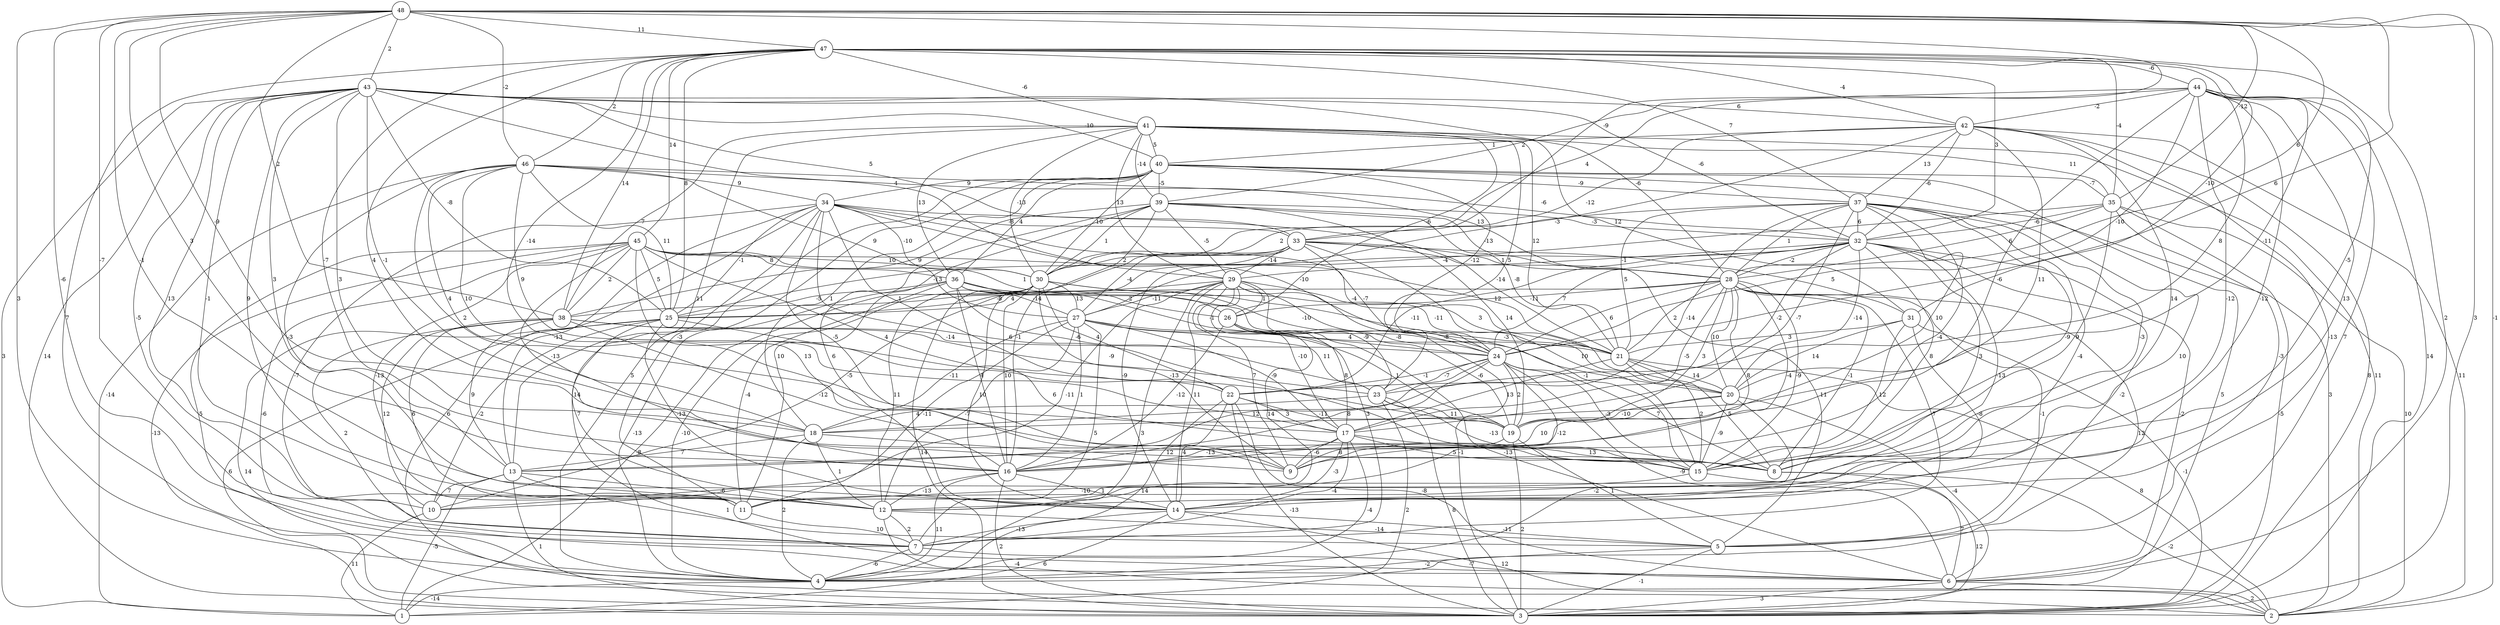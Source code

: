 graph { 
	 fontname="Helvetica,Arial,sans-serif" 
	 node [shape = circle]; 
	 48 -- 2 [label = "-1"];
	 48 -- 3 [label = "3"];
	 48 -- 4 [label = "3"];
	 48 -- 7 [label = "-6"];
	 48 -- 11 [label = "-7"];
	 48 -- 14 [label = "-1"];
	 48 -- 16 [label = "3"];
	 48 -- 18 [label = "-9"];
	 48 -- 24 [label = "6"];
	 48 -- 28 [label = "6"];
	 48 -- 33 [label = "-9"];
	 48 -- 35 [label = "-12"];
	 48 -- 38 [label = "2"];
	 48 -- 43 [label = "2"];
	 48 -- 46 [label = "-2"];
	 48 -- 47 [label = "11"];
	 47 -- 4 [label = "7"];
	 47 -- 6 [label = "2"];
	 47 -- 8 [label = "-5"];
	 47 -- 9 [label = "4"];
	 47 -- 16 [label = "-7"];
	 47 -- 17 [label = "-14"];
	 47 -- 25 [label = "8"];
	 47 -- 31 [label = "-10"];
	 47 -- 32 [label = "3"];
	 47 -- 35 [label = "-4"];
	 47 -- 37 [label = "7"];
	 47 -- 38 [label = "14"];
	 47 -- 41 [label = "-6"];
	 47 -- 42 [label = "-4"];
	 47 -- 44 [label = "-6"];
	 47 -- 45 [label = "14"];
	 47 -- 46 [label = "2"];
	 46 -- 1 [label = "-14"];
	 46 -- 8 [label = "2"];
	 46 -- 12 [label = "-3"];
	 46 -- 17 [label = "10"];
	 46 -- 18 [label = "4"];
	 46 -- 22 [label = "9"];
	 46 -- 25 [label = "11"];
	 46 -- 27 [label = "9"];
	 46 -- 28 [label = "13"];
	 46 -- 32 [label = "-6"];
	 46 -- 34 [label = "9"];
	 45 -- 3 [label = "-13"];
	 45 -- 4 [label = "5"];
	 45 -- 6 [label = "-6"];
	 45 -- 9 [label = "13"];
	 45 -- 11 [label = "-13"];
	 45 -- 16 [label = "-13"];
	 45 -- 19 [label = "4"];
	 45 -- 21 [label = "-4"];
	 45 -- 25 [label = "5"];
	 45 -- 26 [label = "1"];
	 45 -- 30 [label = "10"];
	 45 -- 36 [label = "8"];
	 45 -- 38 [label = "2"];
	 44 -- 3 [label = "14"];
	 44 -- 6 [label = "7"];
	 44 -- 11 [label = "-12"];
	 44 -- 12 [label = "13"];
	 44 -- 14 [label = "-12"];
	 44 -- 16 [label = "-6"];
	 44 -- 20 [label = "-11"];
	 44 -- 22 [label = "8"];
	 44 -- 24 [label = "-10"];
	 44 -- 33 [label = "4"];
	 44 -- 39 [label = "2"];
	 44 -- 42 [label = "-2"];
	 43 -- 1 [label = "3"];
	 43 -- 3 [label = "14"];
	 43 -- 7 [label = "-5"];
	 43 -- 8 [label = "3"];
	 43 -- 10 [label = "13"];
	 43 -- 11 [label = "-1"];
	 43 -- 12 [label = "9"];
	 43 -- 13 [label = "3"];
	 43 -- 18 [label = "-1"];
	 43 -- 25 [label = "-8"];
	 43 -- 28 [label = "-6"];
	 43 -- 29 [label = "4"];
	 43 -- 32 [label = "-6"];
	 43 -- 33 [label = "5"];
	 43 -- 40 [label = "-10"];
	 43 -- 42 [label = "6"];
	 42 -- 2 [label = "11"];
	 42 -- 3 [label = "8"];
	 42 -- 5 [label = "-13"];
	 42 -- 8 [label = "14"];
	 42 -- 18 [label = "11"];
	 42 -- 30 [label = "-12"];
	 42 -- 32 [label = "-6"];
	 42 -- 37 [label = "13"];
	 42 -- 38 [label = "-3"];
	 42 -- 40 [label = "1"];
	 41 -- 2 [label = "11"];
	 41 -- 13 [label = "11"];
	 41 -- 21 [label = "12"];
	 41 -- 23 [label = "5"];
	 41 -- 26 [label = "-6"];
	 41 -- 29 [label = "13"];
	 41 -- 30 [label = "-13"];
	 41 -- 31 [label = "12"];
	 41 -- 35 [label = "11"];
	 41 -- 36 [label = "13"];
	 41 -- 38 [label = "7"];
	 41 -- 39 [label = "-14"];
	 41 -- 40 [label = "5"];
	 40 -- 2 [label = "3"];
	 40 -- 3 [label = "5"];
	 40 -- 4 [label = "5"];
	 40 -- 11 [label = "-3"];
	 40 -- 18 [label = "1"];
	 40 -- 24 [label = "-12"];
	 40 -- 30 [label = "10"];
	 40 -- 34 [label = "9"];
	 40 -- 35 [label = "-7"];
	 40 -- 36 [label = "4"];
	 40 -- 37 [label = "-9"];
	 40 -- 39 [label = "-5"];
	 39 -- 11 [label = "10"];
	 39 -- 14 [label = "6"];
	 39 -- 16 [label = "-1"];
	 39 -- 19 [label = "14"];
	 39 -- 21 [label = "-8"];
	 39 -- 28 [label = "-13"];
	 39 -- 29 [label = "-5"];
	 39 -- 30 [label = "1"];
	 39 -- 32 [label = "-3"];
	 39 -- 38 [label = "9"];
	 38 -- 7 [label = "2"];
	 38 -- 10 [label = "12"];
	 38 -- 11 [label = "6"];
	 38 -- 13 [label = "9"];
	 38 -- 16 [label = "-12"];
	 38 -- 23 [label = "-9"];
	 38 -- 24 [label = "-14"];
	 37 -- 8 [label = "-3"];
	 37 -- 9 [label = "-4"];
	 37 -- 10 [label = "-4"];
	 37 -- 14 [label = "10"];
	 37 -- 15 [label = "-9"];
	 37 -- 17 [label = "-7"];
	 37 -- 18 [label = "-14"];
	 37 -- 19 [label = "10"];
	 37 -- 21 [label = "5"];
	 37 -- 28 [label = "1"];
	 37 -- 30 [label = "2"];
	 37 -- 32 [label = "6"];
	 36 -- 4 [label = "-13"];
	 36 -- 11 [label = "-4"];
	 36 -- 16 [label = "4"];
	 36 -- 20 [label = "-8"];
	 36 -- 21 [label = "-11"];
	 36 -- 23 [label = "-6"];
	 36 -- 24 [label = "-1"];
	 36 -- 25 [label = "-5"];
	 36 -- 26 [label = "2"];
	 36 -- 27 [label = "-14"];
	 35 -- 2 [label = "10"];
	 35 -- 3 [label = "-5"];
	 35 -- 14 [label = "-3"];
	 35 -- 15 [label = "9"];
	 35 -- 27 [label = "-4"];
	 35 -- 28 [label = "6"];
	 35 -- 32 [label = "-6"];
	 34 -- 2 [label = "6"];
	 34 -- 6 [label = "14"];
	 34 -- 7 [label = "-7"];
	 34 -- 8 [label = "6"];
	 34 -- 9 [label = "-5"];
	 34 -- 13 [label = "-13"];
	 34 -- 20 [label = "12"];
	 34 -- 21 [label = "-14"];
	 34 -- 22 [label = "1"];
	 34 -- 24 [label = "-10"];
	 34 -- 25 [label = "-1"];
	 34 -- 30 [label = "-10"];
	 34 -- 33 [label = "-8"];
	 33 -- 5 [label = "11"];
	 33 -- 10 [label = "-5"];
	 33 -- 14 [label = "-9"];
	 33 -- 15 [label = "10"];
	 33 -- 24 [label = "-7"];
	 33 -- 27 [label = "-4"];
	 33 -- 28 [label = "1"];
	 33 -- 29 [label = "-14"];
	 33 -- 30 [label = "2"];
	 33 -- 31 [label = "5"];
	 32 -- 5 [label = "-2"];
	 32 -- 6 [label = "-2"];
	 32 -- 8 [label = "3"];
	 32 -- 11 [label = "-13"];
	 32 -- 15 [label = "8"];
	 32 -- 20 [label = "-14"];
	 32 -- 22 [label = "-11"];
	 32 -- 23 [label = "-2"];
	 32 -- 24 [label = "7"];
	 32 -- 25 [label = "-13"];
	 32 -- 28 [label = "-2"];
	 32 -- 29 [label = "-1"];
	 31 -- 3 [label = "-1"];
	 31 -- 14 [label = "-8"];
	 31 -- 15 [label = "12"];
	 31 -- 20 [label = "14"];
	 31 -- 21 [label = "3"];
	 30 -- 1 [label = "-8"];
	 30 -- 3 [label = "14"];
	 30 -- 4 [label = "-10"];
	 30 -- 9 [label = "-13"];
	 30 -- 12 [label = "11"];
	 30 -- 14 [label = "10"];
	 30 -- 16 [label = "10"];
	 30 -- 20 [label = "-3"];
	 30 -- 22 [label = "4"];
	 30 -- 24 [label = "-10"];
	 30 -- 27 [label = "13"];
	 29 -- 3 [label = "-1"];
	 29 -- 4 [label = "3"];
	 29 -- 7 [label = "3"];
	 29 -- 9 [label = "7"];
	 29 -- 10 [label = "-11"];
	 29 -- 14 [label = "11"];
	 29 -- 15 [label = "-1"];
	 29 -- 17 [label = "-10"];
	 29 -- 21 [label = "3"];
	 29 -- 23 [label = "-9"];
	 29 -- 25 [label = "-8"];
	 29 -- 26 [label = "1"];
	 29 -- 27 [label = "-11"];
	 28 -- 4 [label = "12"];
	 28 -- 5 [label = "-1"];
	 28 -- 7 [label = "7"];
	 28 -- 8 [label = "-1"];
	 28 -- 9 [label = "-4"];
	 28 -- 15 [label = "-9"];
	 28 -- 16 [label = "8"];
	 28 -- 17 [label = "-5"];
	 28 -- 19 [label = "3"];
	 28 -- 20 [label = "10"];
	 28 -- 21 [label = "2"];
	 28 -- 24 [label = "6"];
	 28 -- 25 [label = "4"];
	 28 -- 26 [label = "-11"];
	 27 -- 7 [label = "5"];
	 27 -- 11 [label = "-11"];
	 27 -- 12 [label = "-7"];
	 27 -- 16 [label = "1"];
	 27 -- 17 [label = "-9"];
	 27 -- 18 [label = "-11"];
	 27 -- 19 [label = "1"];
	 27 -- 21 [label = "4"];
	 27 -- 23 [label = "11"];
	 26 -- 6 [label = "-13"];
	 26 -- 12 [label = "14"];
	 26 -- 16 [label = "-12"];
	 26 -- 17 [label = "8"];
	 26 -- 19 [label = "-6"];
	 26 -- 24 [label = "-8"];
	 25 -- 2 [label = "14"];
	 25 -- 3 [label = "6"];
	 25 -- 8 [label = "6"];
	 25 -- 10 [label = "-2"];
	 25 -- 12 [label = "7"];
	 25 -- 14 [label = "-13"];
	 24 -- 6 [label = "-9"];
	 24 -- 8 [label = "7"];
	 24 -- 12 [label = "-12"];
	 24 -- 13 [label = "12"];
	 24 -- 15 [label = "-3"];
	 24 -- 16 [label = "8"];
	 24 -- 19 [label = "2"];
	 24 -- 22 [label = "-1"];
	 24 -- 23 [label = "-7"];
	 23 -- 1 [label = "2"];
	 23 -- 3 [label = "8"];
	 23 -- 15 [label = "-13"];
	 23 -- 18 [label = "4"];
	 23 -- 19 [label = "11"];
	 22 -- 3 [label = "-13"];
	 22 -- 4 [label = "14"];
	 22 -- 6 [label = "-8"];
	 22 -- 14 [label = "4"];
	 22 -- 17 [label = "3"];
	 22 -- 19 [label = "-11"];
	 21 -- 2 [label = "8"];
	 21 -- 8 [label = "5"];
	 21 -- 15 [label = "2"];
	 21 -- 17 [label = "13"];
	 21 -- 20 [label = "14"];
	 20 -- 4 [label = "-2"];
	 20 -- 6 [label = "-4"];
	 20 -- 13 [label = "10"];
	 20 -- 15 [label = "-9"];
	 20 -- 19 [label = "-10"];
	 19 -- 3 [label = "2"];
	 19 -- 5 [label = "1"];
	 19 -- 9 [label = "8"];
	 18 -- 4 [label = "2"];
	 18 -- 12 [label = "1"];
	 18 -- 13 [label = "7"];
	 18 -- 15 [label = "12"];
	 17 -- 4 [label = "-4"];
	 17 -- 7 [label = "-4"];
	 17 -- 8 [label = "13"];
	 17 -- 9 [label = "-6"];
	 17 -- 14 [label = "-3"];
	 17 -- 15 [label = "5"];
	 17 -- 16 [label = "-13"];
	 16 -- 3 [label = "2"];
	 16 -- 4 [label = "11"];
	 16 -- 12 [label = "-13"];
	 16 -- 14 [label = "1"];
	 15 -- 3 [label = "12"];
	 15 -- 11 [label = "-10"];
	 14 -- 1 [label = "6"];
	 14 -- 2 [label = "12"];
	 14 -- 5 [label = "-11"];
	 14 -- 7 [label = "-13"];
	 13 -- 1 [label = "-5"];
	 13 -- 3 [label = "1"];
	 13 -- 5 [label = "1"];
	 13 -- 10 [label = "7"];
	 13 -- 12 [label = "-6"];
	 12 -- 2 [label = "-4"];
	 12 -- 5 [label = "-14"];
	 12 -- 7 [label = "2"];
	 11 -- 7 [label = "10"];
	 10 -- 1 [label = "11"];
	 8 -- 2 [label = "-2"];
	 8 -- 6 [label = "7"];
	 7 -- 4 [label = "-6"];
	 7 -- 6 [label = "-7"];
	 6 -- 2 [label = "2"];
	 6 -- 3 [label = "3"];
	 5 -- 3 [label = "-1"];
	 5 -- 4 [label = "-2"];
	 4 -- 1 [label = "-14"];
	 1;
	 2;
	 3;
	 4;
	 5;
	 6;
	 7;
	 8;
	 9;
	 10;
	 11;
	 12;
	 13;
	 14;
	 15;
	 16;
	 17;
	 18;
	 19;
	 20;
	 21;
	 22;
	 23;
	 24;
	 25;
	 26;
	 27;
	 28;
	 29;
	 30;
	 31;
	 32;
	 33;
	 34;
	 35;
	 36;
	 37;
	 38;
	 39;
	 40;
	 41;
	 42;
	 43;
	 44;
	 45;
	 46;
	 47;
	 48;
}
